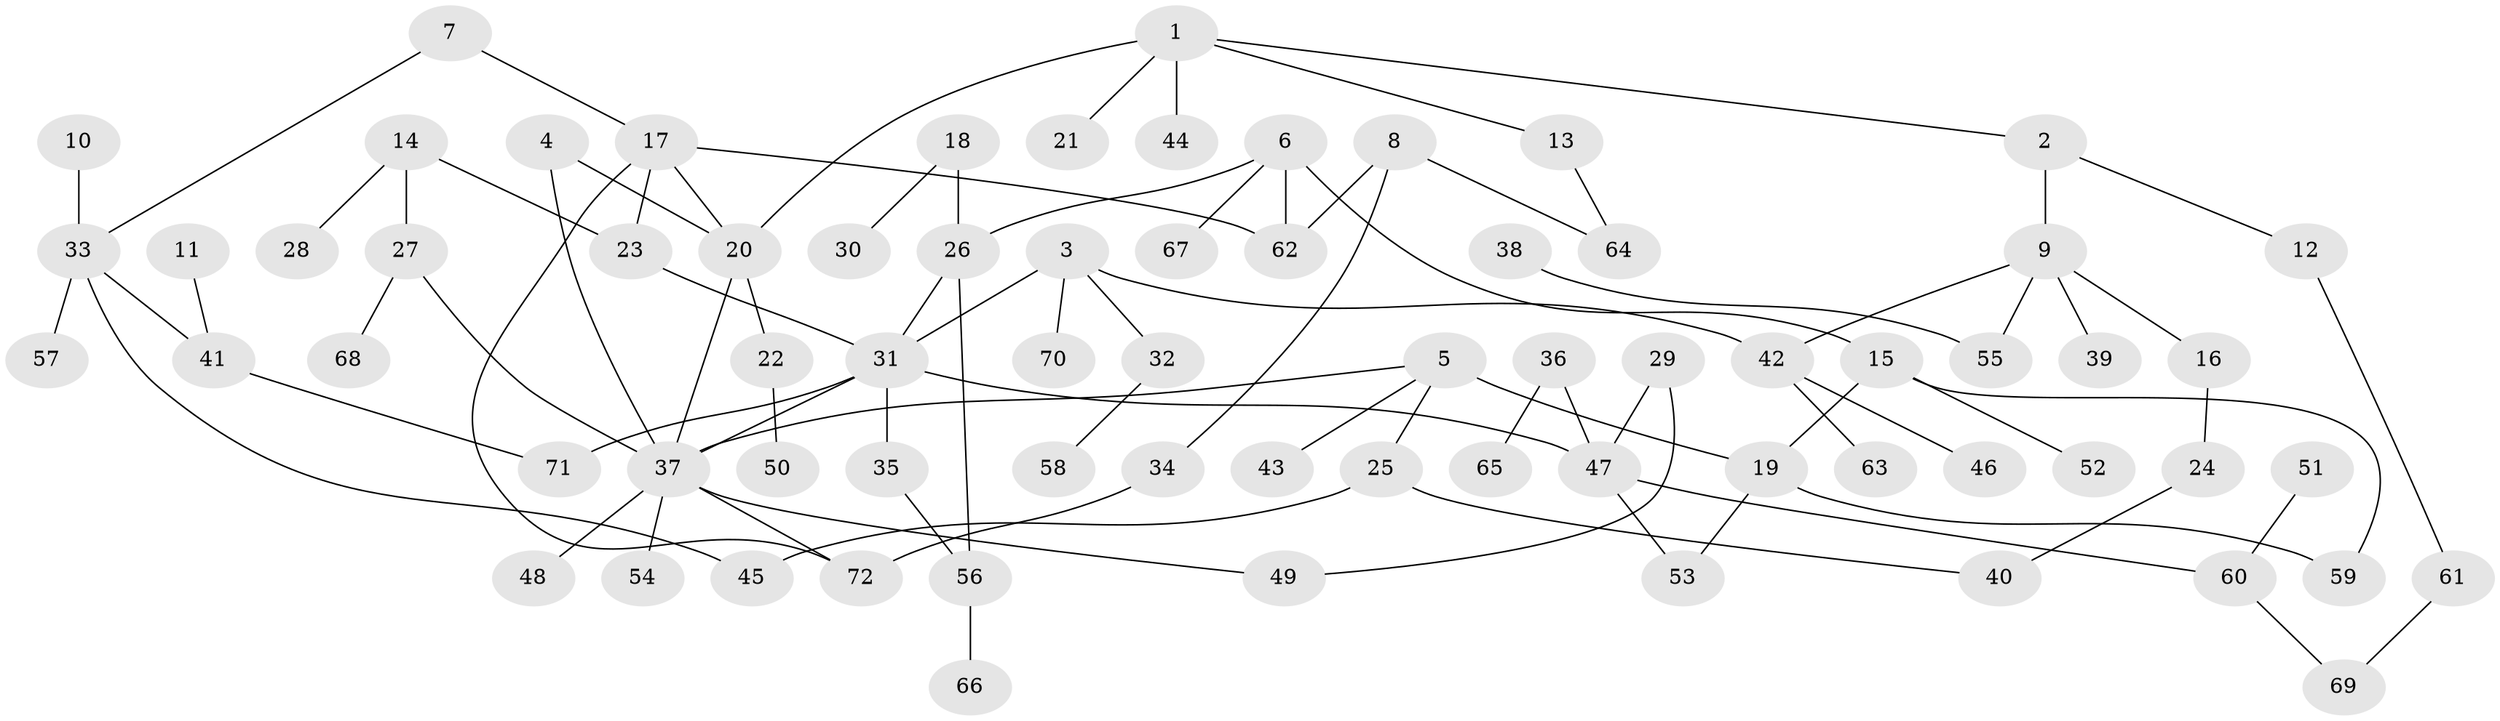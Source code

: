// original degree distribution, {10: 0.008403361344537815, 8: 0.008403361344537815, 6: 0.03361344537815126, 5: 0.025210084033613446, 3: 0.16806722689075632, 2: 0.2689075630252101, 4: 0.09243697478991597, 1: 0.3949579831932773}
// Generated by graph-tools (version 1.1) at 2025/36/03/04/25 23:36:13]
// undirected, 72 vertices, 88 edges
graph export_dot {
  node [color=gray90,style=filled];
  1;
  2;
  3;
  4;
  5;
  6;
  7;
  8;
  9;
  10;
  11;
  12;
  13;
  14;
  15;
  16;
  17;
  18;
  19;
  20;
  21;
  22;
  23;
  24;
  25;
  26;
  27;
  28;
  29;
  30;
  31;
  32;
  33;
  34;
  35;
  36;
  37;
  38;
  39;
  40;
  41;
  42;
  43;
  44;
  45;
  46;
  47;
  48;
  49;
  50;
  51;
  52;
  53;
  54;
  55;
  56;
  57;
  58;
  59;
  60;
  61;
  62;
  63;
  64;
  65;
  66;
  67;
  68;
  69;
  70;
  71;
  72;
  1 -- 2 [weight=1.0];
  1 -- 13 [weight=1.0];
  1 -- 20 [weight=1.0];
  1 -- 21 [weight=1.0];
  1 -- 44 [weight=1.0];
  2 -- 9 [weight=1.0];
  2 -- 12 [weight=1.0];
  3 -- 31 [weight=1.0];
  3 -- 32 [weight=1.0];
  3 -- 42 [weight=1.0];
  3 -- 70 [weight=1.0];
  4 -- 20 [weight=1.0];
  4 -- 37 [weight=1.0];
  5 -- 19 [weight=1.0];
  5 -- 25 [weight=1.0];
  5 -- 37 [weight=1.0];
  5 -- 43 [weight=1.0];
  6 -- 15 [weight=1.0];
  6 -- 26 [weight=1.0];
  6 -- 62 [weight=1.0];
  6 -- 67 [weight=1.0];
  7 -- 17 [weight=1.0];
  7 -- 33 [weight=1.0];
  8 -- 34 [weight=1.0];
  8 -- 62 [weight=1.0];
  8 -- 64 [weight=1.0];
  9 -- 16 [weight=1.0];
  9 -- 39 [weight=1.0];
  9 -- 42 [weight=1.0];
  9 -- 55 [weight=1.0];
  10 -- 33 [weight=1.0];
  11 -- 41 [weight=1.0];
  12 -- 61 [weight=1.0];
  13 -- 64 [weight=1.0];
  14 -- 23 [weight=1.0];
  14 -- 27 [weight=1.0];
  14 -- 28 [weight=1.0];
  15 -- 19 [weight=1.0];
  15 -- 52 [weight=1.0];
  15 -- 59 [weight=1.0];
  16 -- 24 [weight=1.0];
  17 -- 20 [weight=1.0];
  17 -- 23 [weight=1.0];
  17 -- 62 [weight=1.0];
  17 -- 72 [weight=1.0];
  18 -- 26 [weight=2.0];
  18 -- 30 [weight=1.0];
  19 -- 53 [weight=1.0];
  19 -- 59 [weight=1.0];
  20 -- 22 [weight=1.0];
  20 -- 37 [weight=1.0];
  22 -- 50 [weight=1.0];
  23 -- 31 [weight=1.0];
  24 -- 40 [weight=1.0];
  25 -- 40 [weight=1.0];
  25 -- 45 [weight=1.0];
  26 -- 31 [weight=1.0];
  26 -- 56 [weight=1.0];
  27 -- 37 [weight=1.0];
  27 -- 68 [weight=1.0];
  29 -- 47 [weight=1.0];
  29 -- 49 [weight=1.0];
  31 -- 35 [weight=1.0];
  31 -- 37 [weight=1.0];
  31 -- 47 [weight=1.0];
  31 -- 71 [weight=1.0];
  32 -- 58 [weight=1.0];
  33 -- 41 [weight=1.0];
  33 -- 45 [weight=1.0];
  33 -- 57 [weight=1.0];
  34 -- 72 [weight=1.0];
  35 -- 56 [weight=1.0];
  36 -- 47 [weight=1.0];
  36 -- 65 [weight=1.0];
  37 -- 48 [weight=1.0];
  37 -- 49 [weight=1.0];
  37 -- 54 [weight=1.0];
  37 -- 72 [weight=1.0];
  38 -- 55 [weight=1.0];
  41 -- 71 [weight=1.0];
  42 -- 46 [weight=1.0];
  42 -- 63 [weight=1.0];
  47 -- 53 [weight=1.0];
  47 -- 60 [weight=1.0];
  51 -- 60 [weight=1.0];
  56 -- 66 [weight=1.0];
  60 -- 69 [weight=1.0];
  61 -- 69 [weight=1.0];
}
